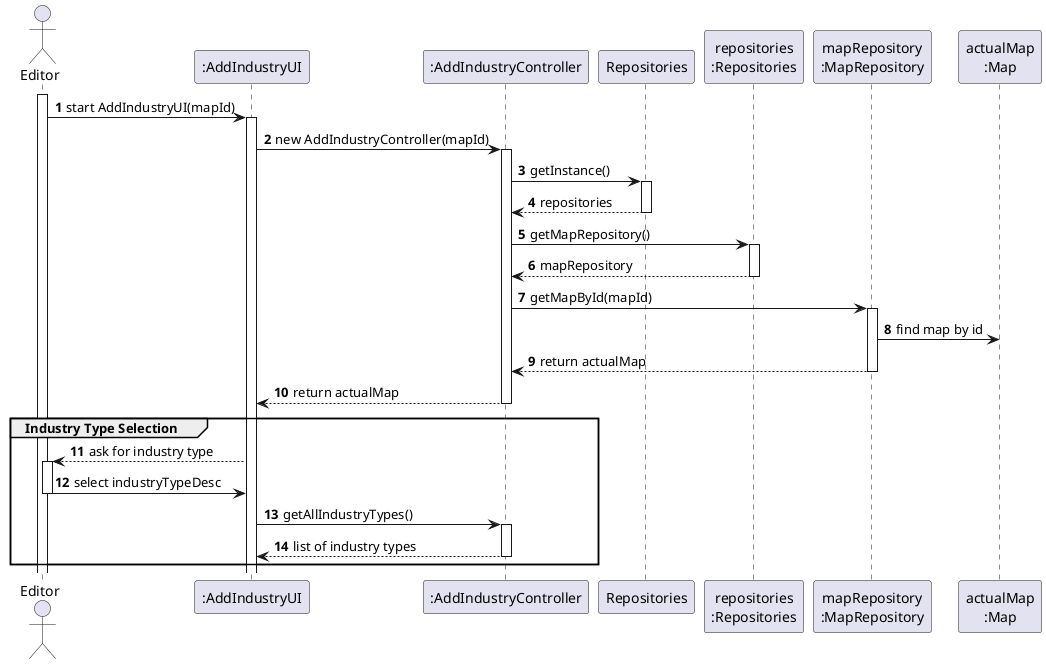 @startuml industry_type_selection
skinparam packageStyle rectangle
skinparam shadowing false
skinparam linetype ortho
autonumber

actor "Editor" as EDT
participant ":AddIndustryUI" as UI
participant ":AddIndustryController" as CTRL
participant "Repositories" as REPOS
participant "repositories\n:Repositories" as REPOS_SINGLETON
participant "mapRepository\n:MapRepository" as MAP_REPO
participant "actualMap\n:Map" as MAP

activate EDT
EDT -> UI : start AddIndustryUI(mapId)
activate UI
UI -> CTRL : new AddIndustryController(mapId)
activate CTRL

CTRL -> REPOS : getInstance()
activate REPOS
REPOS --> CTRL : repositories
deactivate REPOS

CTRL -> REPOS_SINGLETON : getMapRepository()
activate REPOS_SINGLETON
REPOS_SINGLETON --> CTRL : mapRepository
deactivate REPOS_SINGLETON

CTRL -> MAP_REPO : getMapById(mapId)
activate MAP_REPO
MAP_REPO -> MAP : find map by id
MAP_REPO --> CTRL : return actualMap
deactivate MAP_REPO

CTRL --> UI : return actualMap
deactivate CTRL

group Industry Type Selection
    UI --> EDT : ask for industry type
    activate EDT
    EDT -> UI : select industryTypeDesc
    deactivate EDT
    UI -> CTRL : getAllIndustryTypes()
    activate CTRL
    CTRL --> UI : list of industry types
    deactivate CTRL
end
@enduml
